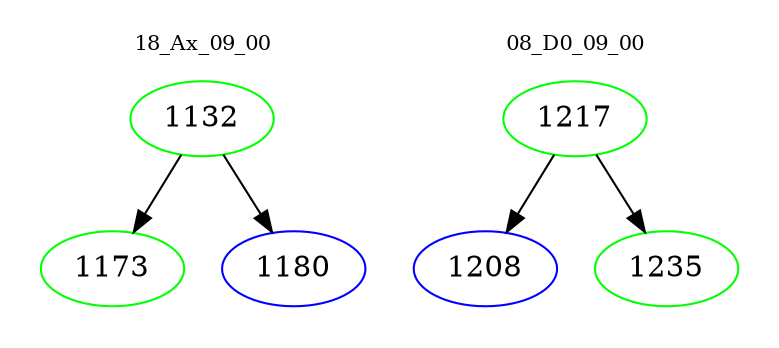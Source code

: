 digraph{
subgraph cluster_0 {
color = white
label = "18_Ax_09_00";
fontsize=10;
T0_1132 [label="1132", color="green"]
T0_1132 -> T0_1173 [color="black"]
T0_1173 [label="1173", color="green"]
T0_1132 -> T0_1180 [color="black"]
T0_1180 [label="1180", color="blue"]
}
subgraph cluster_1 {
color = white
label = "08_D0_09_00";
fontsize=10;
T1_1217 [label="1217", color="green"]
T1_1217 -> T1_1208 [color="black"]
T1_1208 [label="1208", color="blue"]
T1_1217 -> T1_1235 [color="black"]
T1_1235 [label="1235", color="green"]
}
}
